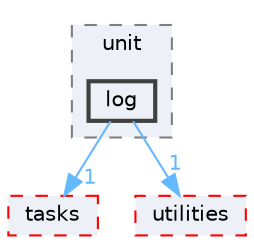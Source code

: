 digraph "log"
{
 // INTERACTIVE_SVG=YES
 // LATEX_PDF_SIZE
  bgcolor="transparent";
  edge [fontname=Helvetica,fontsize=10,labelfontname=Helvetica,labelfontsize=10];
  node [fontname=Helvetica,fontsize=10,shape=box,height=0.2,width=0.4];
  compound=true
  subgraph clusterdir_09400af60e3e72686a86b9acc080d11b {
    graph [ bgcolor="#edf0f7", pencolor="grey50", label="unit", fontname=Helvetica,fontsize=10 style="filled,dashed", URL="dir_09400af60e3e72686a86b9acc080d11b.html",tooltip=""]
  dir_b22a9f6258de9c4a65dda98cbcdd3508 [label="log", fillcolor="#edf0f7", color="grey25", style="filled,bold", URL="dir_b22a9f6258de9c4a65dda98cbcdd3508.html",tooltip=""];
  }
  dir_76dd8867a16d204aa2db31affc56d971 [label="tasks", fillcolor="#edf0f7", color="red", style="filled,dashed", URL="dir_76dd8867a16d204aa2db31affc56d971.html",tooltip=""];
  dir_f18bcf57bbcb015d680a06f545708a64 [label="utilities", fillcolor="#edf0f7", color="red", style="filled,dashed", URL="dir_f18bcf57bbcb015d680a06f545708a64.html",tooltip=""];
  dir_b22a9f6258de9c4a65dda98cbcdd3508->dir_76dd8867a16d204aa2db31affc56d971 [headlabel="1", labeldistance=1.5 headhref="dir_000013_000029.html" href="dir_000013_000029.html" color="steelblue1" fontcolor="steelblue1"];
  dir_b22a9f6258de9c4a65dda98cbcdd3508->dir_f18bcf57bbcb015d680a06f545708a64 [headlabel="1", labeldistance=1.5 headhref="dir_000013_000034.html" href="dir_000013_000034.html" color="steelblue1" fontcolor="steelblue1"];
}
